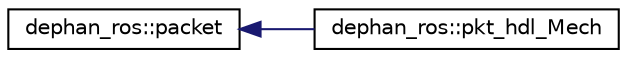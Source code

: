 digraph "Graphical Class Hierarchy"
{
 // LATEX_PDF_SIZE
  edge [fontname="Helvetica",fontsize="10",labelfontname="Helvetica",labelfontsize="10"];
  node [fontname="Helvetica",fontsize="10",shape=record];
  rankdir="LR";
  Node0 [label="dephan_ros::packet",height=0.2,width=0.4,color="black", fillcolor="white", style="filled",URL="$structdephan__ros_1_1packet.html",tooltip=" "];
  Node0 -> Node1 [dir="back",color="midnightblue",fontsize="10",style="solid",fontname="Helvetica"];
  Node1 [label="dephan_ros::pkt_hdl_Mech",height=0.2,width=0.4,color="black", fillcolor="white", style="filled",URL="$classdephan__ros_1_1pkt__hdl__Mech.html",tooltip=" "];
}
